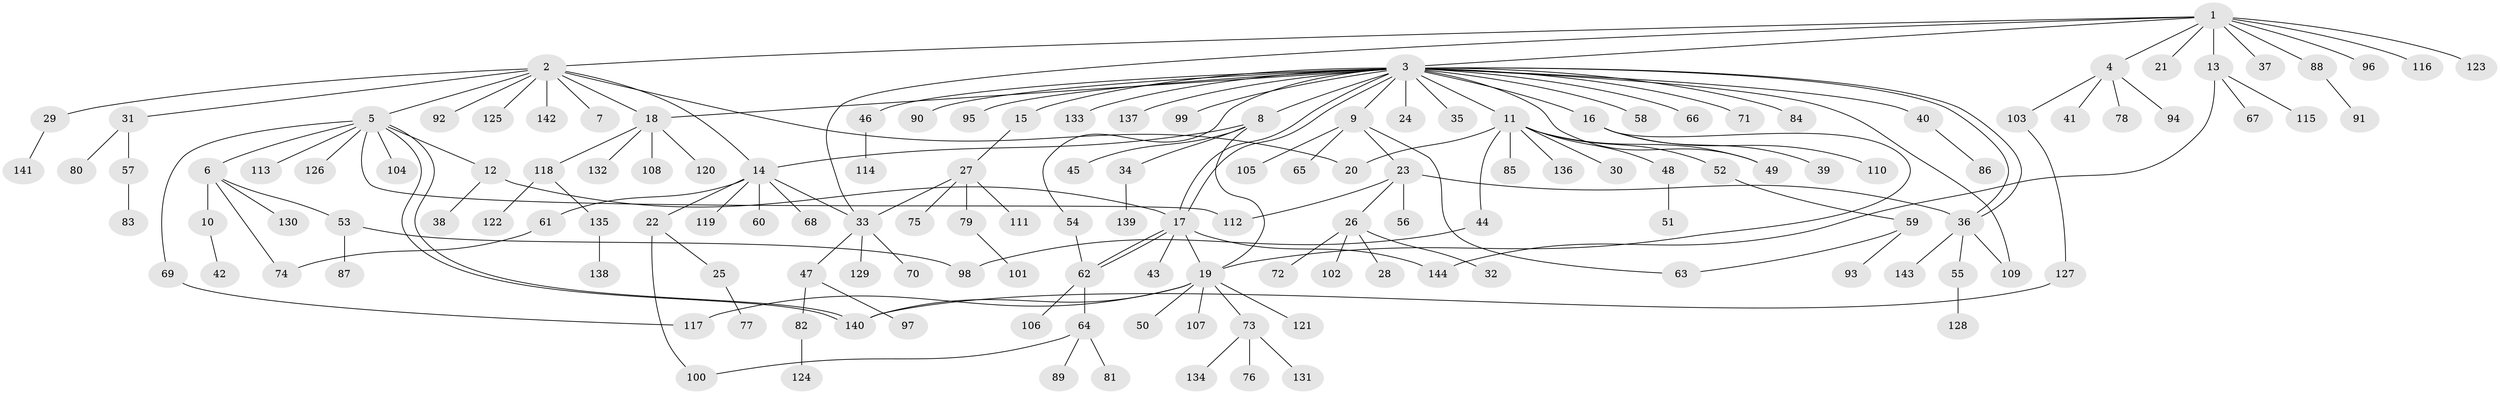 // coarse degree distribution, {10: 0.022988505747126436, 24: 0.011494252873563218, 4: 0.10344827586206896, 5: 0.05747126436781609, 1: 0.5402298850574713, 2: 0.16091954022988506, 6: 0.011494252873563218, 3: 0.08045977011494253, 7: 0.011494252873563218}
// Generated by graph-tools (version 1.1) at 2025/50/03/04/25 22:50:21]
// undirected, 144 vertices, 168 edges
graph export_dot {
  node [color=gray90,style=filled];
  1;
  2;
  3;
  4;
  5;
  6;
  7;
  8;
  9;
  10;
  11;
  12;
  13;
  14;
  15;
  16;
  17;
  18;
  19;
  20;
  21;
  22;
  23;
  24;
  25;
  26;
  27;
  28;
  29;
  30;
  31;
  32;
  33;
  34;
  35;
  36;
  37;
  38;
  39;
  40;
  41;
  42;
  43;
  44;
  45;
  46;
  47;
  48;
  49;
  50;
  51;
  52;
  53;
  54;
  55;
  56;
  57;
  58;
  59;
  60;
  61;
  62;
  63;
  64;
  65;
  66;
  67;
  68;
  69;
  70;
  71;
  72;
  73;
  74;
  75;
  76;
  77;
  78;
  79;
  80;
  81;
  82;
  83;
  84;
  85;
  86;
  87;
  88;
  89;
  90;
  91;
  92;
  93;
  94;
  95;
  96;
  97;
  98;
  99;
  100;
  101;
  102;
  103;
  104;
  105;
  106;
  107;
  108;
  109;
  110;
  111;
  112;
  113;
  114;
  115;
  116;
  117;
  118;
  119;
  120;
  121;
  122;
  123;
  124;
  125;
  126;
  127;
  128;
  129;
  130;
  131;
  132;
  133;
  134;
  135;
  136;
  137;
  138;
  139;
  140;
  141;
  142;
  143;
  144;
  1 -- 2;
  1 -- 3;
  1 -- 4;
  1 -- 13;
  1 -- 21;
  1 -- 33;
  1 -- 37;
  1 -- 88;
  1 -- 96;
  1 -- 116;
  1 -- 123;
  2 -- 5;
  2 -- 7;
  2 -- 14;
  2 -- 18;
  2 -- 20;
  2 -- 29;
  2 -- 31;
  2 -- 92;
  2 -- 125;
  2 -- 142;
  3 -- 8;
  3 -- 9;
  3 -- 11;
  3 -- 15;
  3 -- 16;
  3 -- 17;
  3 -- 17;
  3 -- 18;
  3 -- 24;
  3 -- 35;
  3 -- 36;
  3 -- 36;
  3 -- 40;
  3 -- 46;
  3 -- 49;
  3 -- 54;
  3 -- 58;
  3 -- 66;
  3 -- 71;
  3 -- 84;
  3 -- 90;
  3 -- 95;
  3 -- 99;
  3 -- 109;
  3 -- 133;
  3 -- 137;
  4 -- 41;
  4 -- 78;
  4 -- 94;
  4 -- 103;
  5 -- 6;
  5 -- 12;
  5 -- 69;
  5 -- 104;
  5 -- 112;
  5 -- 113;
  5 -- 126;
  5 -- 140;
  5 -- 140;
  6 -- 10;
  6 -- 53;
  6 -- 74;
  6 -- 130;
  8 -- 14;
  8 -- 19;
  8 -- 34;
  8 -- 45;
  9 -- 23;
  9 -- 63;
  9 -- 65;
  9 -- 105;
  10 -- 42;
  11 -- 20;
  11 -- 30;
  11 -- 44;
  11 -- 48;
  11 -- 49;
  11 -- 52;
  11 -- 85;
  11 -- 136;
  12 -- 17;
  12 -- 38;
  13 -- 67;
  13 -- 115;
  13 -- 144;
  14 -- 22;
  14 -- 33;
  14 -- 60;
  14 -- 61;
  14 -- 68;
  14 -- 119;
  15 -- 27;
  16 -- 19;
  16 -- 39;
  16 -- 110;
  17 -- 19;
  17 -- 43;
  17 -- 62;
  17 -- 62;
  17 -- 144;
  18 -- 108;
  18 -- 118;
  18 -- 120;
  18 -- 132;
  19 -- 50;
  19 -- 73;
  19 -- 107;
  19 -- 117;
  19 -- 121;
  19 -- 140;
  22 -- 25;
  22 -- 100;
  23 -- 26;
  23 -- 36;
  23 -- 56;
  23 -- 112;
  25 -- 77;
  26 -- 28;
  26 -- 32;
  26 -- 72;
  26 -- 102;
  27 -- 33;
  27 -- 75;
  27 -- 79;
  27 -- 111;
  29 -- 141;
  31 -- 57;
  31 -- 80;
  33 -- 47;
  33 -- 70;
  33 -- 129;
  34 -- 139;
  36 -- 55;
  36 -- 109;
  36 -- 143;
  40 -- 86;
  44 -- 98;
  46 -- 114;
  47 -- 82;
  47 -- 97;
  48 -- 51;
  52 -- 59;
  53 -- 87;
  53 -- 98;
  54 -- 62;
  55 -- 128;
  57 -- 83;
  59 -- 63;
  59 -- 93;
  61 -- 74;
  62 -- 64;
  62 -- 106;
  64 -- 81;
  64 -- 89;
  64 -- 100;
  69 -- 117;
  73 -- 76;
  73 -- 131;
  73 -- 134;
  79 -- 101;
  82 -- 124;
  88 -- 91;
  103 -- 127;
  118 -- 122;
  118 -- 135;
  127 -- 140;
  135 -- 138;
}
